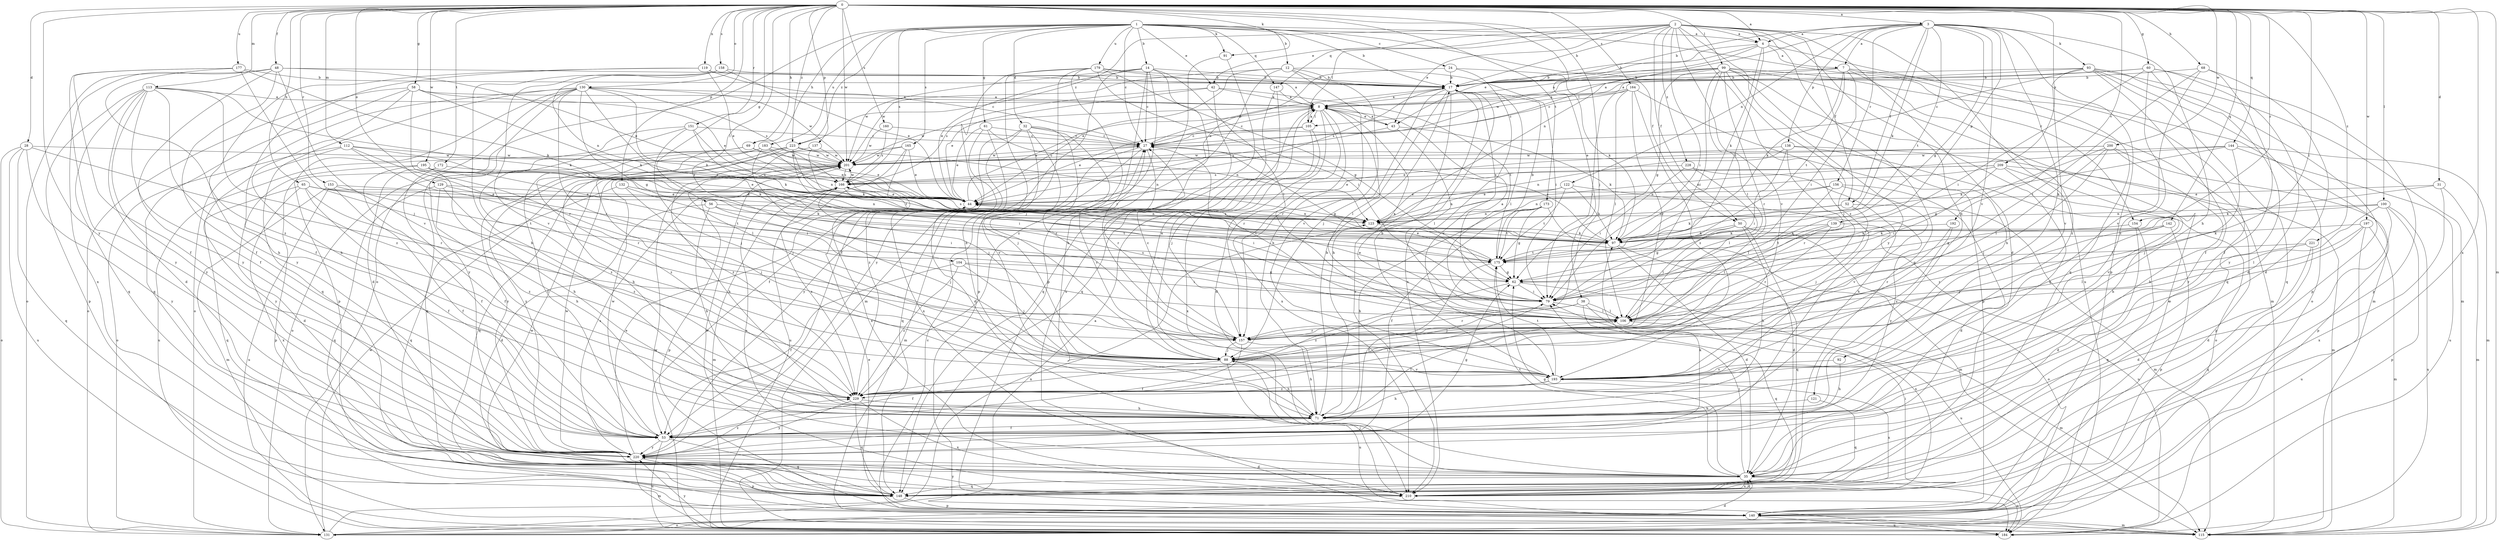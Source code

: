 strict digraph  {
0;
1;
2;
3;
4;
7;
8;
12;
14;
17;
24;
27;
28;
31;
32;
35;
38;
42;
43;
44;
48;
50;
52;
53;
56;
58;
60;
61;
62;
65;
68;
69;
71;
79;
88;
91;
92;
93;
97;
99;
100;
104;
105;
106;
112;
113;
115;
119;
121;
122;
123;
129;
130;
131;
132;
137;
138;
139;
140;
142;
144;
147;
148;
151;
153;
154;
156;
157;
158;
160;
164;
165;
166;
172;
173;
175;
177;
179;
183;
184;
192;
193;
195;
197;
200;
201;
209;
210;
220;
221;
223;
228;
229;
0 -> 3  [label=a];
0 -> 4  [label=a];
0 -> 28  [label=d];
0 -> 31  [label=d];
0 -> 38  [label=e];
0 -> 48  [label=f];
0 -> 56  [label=g];
0 -> 58  [label=g];
0 -> 60  [label=g];
0 -> 65  [label=h];
0 -> 68  [label=h];
0 -> 69  [label=h];
0 -> 79  [label=i];
0 -> 88  [label=j];
0 -> 91  [label=k];
0 -> 99  [label=l];
0 -> 100  [label=l];
0 -> 104  [label=l];
0 -> 112  [label=m];
0 -> 113  [label=m];
0 -> 115  [label=m];
0 -> 119  [label=n];
0 -> 129  [label=o];
0 -> 130  [label=o];
0 -> 132  [label=p];
0 -> 137  [label=p];
0 -> 142  [label=q];
0 -> 144  [label=q];
0 -> 151  [label=r];
0 -> 153  [label=r];
0 -> 154  [label=r];
0 -> 158  [label=s];
0 -> 160  [label=s];
0 -> 164  [label=s];
0 -> 172  [label=t];
0 -> 173  [label=t];
0 -> 177  [label=u];
0 -> 192  [label=v];
0 -> 195  [label=w];
0 -> 197  [label=w];
0 -> 200  [label=w];
0 -> 201  [label=w];
0 -> 209  [label=x];
0 -> 210  [label=x];
0 -> 220  [label=y];
0 -> 221  [label=z];
0 -> 223  [label=z];
1 -> 4  [label=a];
1 -> 12  [label=b];
1 -> 14  [label=b];
1 -> 17  [label=b];
1 -> 24  [label=c];
1 -> 27  [label=c];
1 -> 32  [label=d];
1 -> 42  [label=e];
1 -> 50  [label=f];
1 -> 61  [label=g];
1 -> 69  [label=h];
1 -> 91  [label=k];
1 -> 131  [label=o];
1 -> 147  [label=q];
1 -> 154  [label=r];
1 -> 165  [label=s];
1 -> 166  [label=s];
1 -> 179  [label=u];
1 -> 183  [label=u];
1 -> 223  [label=z];
2 -> 4  [label=a];
2 -> 17  [label=b];
2 -> 35  [label=d];
2 -> 42  [label=e];
2 -> 43  [label=e];
2 -> 50  [label=f];
2 -> 52  [label=f];
2 -> 79  [label=i];
2 -> 105  [label=l];
2 -> 121  [label=n];
2 -> 147  [label=q];
2 -> 148  [label=q];
2 -> 184  [label=u];
2 -> 193  [label=v];
2 -> 220  [label=y];
2 -> 223  [label=z];
2 -> 228  [label=z];
2 -> 229  [label=z];
3 -> 4  [label=a];
3 -> 7  [label=a];
3 -> 17  [label=b];
3 -> 52  [label=f];
3 -> 62  [label=g];
3 -> 71  [label=h];
3 -> 92  [label=k];
3 -> 93  [label=k];
3 -> 97  [label=k];
3 -> 122  [label=n];
3 -> 123  [label=n];
3 -> 138  [label=p];
3 -> 139  [label=p];
3 -> 140  [label=p];
3 -> 156  [label=r];
3 -> 175  [label=t];
3 -> 193  [label=v];
4 -> 7  [label=a];
4 -> 17  [label=b];
4 -> 43  [label=e];
4 -> 97  [label=k];
4 -> 148  [label=q];
4 -> 175  [label=t];
4 -> 201  [label=w];
7 -> 17  [label=b];
7 -> 79  [label=i];
7 -> 97  [label=k];
7 -> 105  [label=l];
7 -> 115  [label=m];
7 -> 148  [label=q];
7 -> 175  [label=t];
7 -> 229  [label=z];
8 -> 27  [label=c];
8 -> 35  [label=d];
8 -> 43  [label=e];
8 -> 105  [label=l];
8 -> 106  [label=l];
8 -> 157  [label=r];
8 -> 201  [label=w];
8 -> 210  [label=x];
12 -> 17  [label=b];
12 -> 44  [label=e];
12 -> 71  [label=h];
12 -> 79  [label=i];
12 -> 193  [label=v];
12 -> 201  [label=w];
12 -> 229  [label=z];
14 -> 17  [label=b];
14 -> 27  [label=c];
14 -> 44  [label=e];
14 -> 71  [label=h];
14 -> 106  [label=l];
14 -> 140  [label=p];
14 -> 157  [label=r];
14 -> 201  [label=w];
14 -> 220  [label=y];
17 -> 8  [label=a];
17 -> 71  [label=h];
17 -> 88  [label=j];
17 -> 106  [label=l];
17 -> 157  [label=r];
17 -> 166  [label=s];
17 -> 193  [label=v];
17 -> 210  [label=x];
24 -> 17  [label=b];
24 -> 44  [label=e];
24 -> 97  [label=k];
24 -> 210  [label=x];
27 -> 17  [label=b];
27 -> 62  [label=g];
27 -> 115  [label=m];
27 -> 148  [label=q];
27 -> 157  [label=r];
27 -> 201  [label=w];
28 -> 131  [label=o];
28 -> 148  [label=q];
28 -> 157  [label=r];
28 -> 184  [label=u];
28 -> 201  [label=w];
28 -> 220  [label=y];
31 -> 44  [label=e];
31 -> 97  [label=k];
31 -> 115  [label=m];
31 -> 210  [label=x];
32 -> 27  [label=c];
32 -> 35  [label=d];
32 -> 53  [label=f];
32 -> 88  [label=j];
32 -> 157  [label=r];
32 -> 193  [label=v];
32 -> 220  [label=y];
35 -> 62  [label=g];
35 -> 79  [label=i];
35 -> 148  [label=q];
35 -> 166  [label=s];
35 -> 175  [label=t];
35 -> 184  [label=u];
35 -> 210  [label=x];
38 -> 88  [label=j];
38 -> 106  [label=l];
38 -> 148  [label=q];
38 -> 157  [label=r];
38 -> 184  [label=u];
42 -> 8  [label=a];
42 -> 44  [label=e];
42 -> 148  [label=q];
42 -> 166  [label=s];
42 -> 175  [label=t];
43 -> 8  [label=a];
43 -> 97  [label=k];
43 -> 106  [label=l];
43 -> 166  [label=s];
44 -> 8  [label=a];
44 -> 123  [label=n];
48 -> 17  [label=b];
48 -> 44  [label=e];
48 -> 53  [label=f];
48 -> 131  [label=o];
48 -> 193  [label=v];
48 -> 210  [label=x];
48 -> 220  [label=y];
50 -> 35  [label=d];
50 -> 62  [label=g];
50 -> 71  [label=h];
50 -> 97  [label=k];
50 -> 106  [label=l];
50 -> 131  [label=o];
52 -> 88  [label=j];
52 -> 97  [label=k];
52 -> 115  [label=m];
52 -> 123  [label=n];
53 -> 62  [label=g];
53 -> 148  [label=q];
53 -> 184  [label=u];
53 -> 201  [label=w];
53 -> 220  [label=y];
56 -> 35  [label=d];
56 -> 71  [label=h];
56 -> 88  [label=j];
56 -> 123  [label=n];
56 -> 175  [label=t];
58 -> 8  [label=a];
58 -> 44  [label=e];
58 -> 71  [label=h];
58 -> 97  [label=k];
58 -> 131  [label=o];
58 -> 148  [label=q];
58 -> 157  [label=r];
60 -> 8  [label=a];
60 -> 17  [label=b];
60 -> 35  [label=d];
60 -> 79  [label=i];
60 -> 140  [label=p];
60 -> 220  [label=y];
60 -> 229  [label=z];
61 -> 27  [label=c];
61 -> 44  [label=e];
61 -> 123  [label=n];
61 -> 210  [label=x];
61 -> 229  [label=z];
62 -> 79  [label=i];
62 -> 210  [label=x];
62 -> 229  [label=z];
65 -> 44  [label=e];
65 -> 53  [label=f];
65 -> 97  [label=k];
65 -> 123  [label=n];
65 -> 148  [label=q];
65 -> 210  [label=x];
65 -> 229  [label=z];
68 -> 17  [label=b];
68 -> 35  [label=d];
68 -> 53  [label=f];
68 -> 106  [label=l];
68 -> 193  [label=v];
69 -> 44  [label=e];
69 -> 184  [label=u];
69 -> 201  [label=w];
69 -> 229  [label=z];
71 -> 17  [label=b];
71 -> 53  [label=f];
71 -> 106  [label=l];
79 -> 8  [label=a];
79 -> 44  [label=e];
79 -> 106  [label=l];
88 -> 8  [label=a];
88 -> 53  [label=f];
88 -> 71  [label=h];
88 -> 184  [label=u];
88 -> 193  [label=v];
91 -> 140  [label=p];
91 -> 184  [label=u];
92 -> 71  [label=h];
92 -> 193  [label=v];
93 -> 8  [label=a];
93 -> 17  [label=b];
93 -> 27  [label=c];
93 -> 53  [label=f];
93 -> 115  [label=m];
93 -> 131  [label=o];
93 -> 140  [label=p];
93 -> 148  [label=q];
93 -> 193  [label=v];
97 -> 27  [label=c];
97 -> 35  [label=d];
97 -> 148  [label=q];
97 -> 166  [label=s];
97 -> 175  [label=t];
99 -> 8  [label=a];
99 -> 17  [label=b];
99 -> 27  [label=c];
99 -> 62  [label=g];
99 -> 71  [label=h];
99 -> 79  [label=i];
99 -> 88  [label=j];
99 -> 106  [label=l];
99 -> 115  [label=m];
99 -> 131  [label=o];
99 -> 148  [label=q];
99 -> 157  [label=r];
100 -> 35  [label=d];
100 -> 62  [label=g];
100 -> 106  [label=l];
100 -> 123  [label=n];
100 -> 140  [label=p];
100 -> 184  [label=u];
104 -> 53  [label=f];
104 -> 62  [label=g];
104 -> 79  [label=i];
104 -> 88  [label=j];
104 -> 229  [label=z];
105 -> 8  [label=a];
105 -> 27  [label=c];
105 -> 44  [label=e];
105 -> 88  [label=j];
105 -> 210  [label=x];
106 -> 8  [label=a];
106 -> 27  [label=c];
106 -> 115  [label=m];
106 -> 157  [label=r];
106 -> 166  [label=s];
112 -> 97  [label=k];
112 -> 106  [label=l];
112 -> 131  [label=o];
112 -> 157  [label=r];
112 -> 201  [label=w];
112 -> 220  [label=y];
113 -> 8  [label=a];
113 -> 35  [label=d];
113 -> 53  [label=f];
113 -> 71  [label=h];
113 -> 97  [label=k];
113 -> 140  [label=p];
113 -> 148  [label=q];
113 -> 220  [label=y];
113 -> 229  [label=z];
115 -> 27  [label=c];
115 -> 220  [label=y];
119 -> 17  [label=b];
119 -> 27  [label=c];
119 -> 44  [label=e];
119 -> 53  [label=f];
119 -> 220  [label=y];
121 -> 71  [label=h];
121 -> 148  [label=q];
122 -> 44  [label=e];
122 -> 97  [label=k];
122 -> 123  [label=n];
122 -> 175  [label=t];
122 -> 220  [label=y];
123 -> 97  [label=k];
123 -> 166  [label=s];
129 -> 44  [label=e];
129 -> 71  [label=h];
129 -> 148  [label=q];
129 -> 175  [label=t];
129 -> 229  [label=z];
130 -> 8  [label=a];
130 -> 35  [label=d];
130 -> 62  [label=g];
130 -> 97  [label=k];
130 -> 131  [label=o];
130 -> 140  [label=p];
130 -> 148  [label=q];
130 -> 157  [label=r];
130 -> 166  [label=s];
130 -> 175  [label=t];
130 -> 201  [label=w];
130 -> 220  [label=y];
131 -> 8  [label=a];
131 -> 35  [label=d];
131 -> 123  [label=n];
131 -> 201  [label=w];
132 -> 44  [label=e];
132 -> 79  [label=i];
132 -> 88  [label=j];
132 -> 148  [label=q];
137 -> 88  [label=j];
137 -> 97  [label=k];
137 -> 201  [label=w];
138 -> 79  [label=i];
138 -> 123  [label=n];
138 -> 131  [label=o];
138 -> 140  [label=p];
138 -> 157  [label=r];
138 -> 201  [label=w];
139 -> 97  [label=k];
139 -> 106  [label=l];
139 -> 157  [label=r];
139 -> 175  [label=t];
139 -> 184  [label=u];
140 -> 44  [label=e];
140 -> 115  [label=m];
140 -> 131  [label=o];
140 -> 184  [label=u];
142 -> 88  [label=j];
142 -> 97  [label=k];
142 -> 140  [label=p];
142 -> 157  [label=r];
144 -> 88  [label=j];
144 -> 97  [label=k];
144 -> 115  [label=m];
144 -> 123  [label=n];
144 -> 184  [label=u];
144 -> 201  [label=w];
147 -> 8  [label=a];
147 -> 148  [label=q];
147 -> 157  [label=r];
148 -> 140  [label=p];
148 -> 201  [label=w];
151 -> 27  [label=c];
151 -> 88  [label=j];
151 -> 97  [label=k];
151 -> 123  [label=n];
151 -> 131  [label=o];
151 -> 148  [label=q];
153 -> 44  [label=e];
153 -> 53  [label=f];
153 -> 115  [label=m];
153 -> 175  [label=t];
153 -> 184  [label=u];
154 -> 35  [label=d];
154 -> 97  [label=k];
154 -> 148  [label=q];
156 -> 35  [label=d];
156 -> 44  [label=e];
156 -> 106  [label=l];
156 -> 123  [label=n];
156 -> 193  [label=v];
157 -> 27  [label=c];
157 -> 53  [label=f];
157 -> 71  [label=h];
157 -> 88  [label=j];
158 -> 17  [label=b];
158 -> 44  [label=e];
158 -> 71  [label=h];
158 -> 123  [label=n];
158 -> 193  [label=v];
160 -> 27  [label=c];
160 -> 166  [label=s];
160 -> 201  [label=w];
164 -> 8  [label=a];
164 -> 27  [label=c];
164 -> 79  [label=i];
164 -> 106  [label=l];
164 -> 140  [label=p];
164 -> 157  [label=r];
164 -> 229  [label=z];
165 -> 44  [label=e];
165 -> 184  [label=u];
165 -> 201  [label=w];
165 -> 210  [label=x];
165 -> 220  [label=y];
166 -> 44  [label=e];
166 -> 79  [label=i];
166 -> 115  [label=m];
166 -> 140  [label=p];
166 -> 201  [label=w];
166 -> 229  [label=z];
172 -> 53  [label=f];
172 -> 140  [label=p];
172 -> 166  [label=s];
173 -> 53  [label=f];
173 -> 62  [label=g];
173 -> 71  [label=h];
173 -> 115  [label=m];
173 -> 123  [label=n];
173 -> 175  [label=t];
175 -> 17  [label=b];
175 -> 44  [label=e];
175 -> 53  [label=f];
175 -> 62  [label=g];
177 -> 17  [label=b];
177 -> 53  [label=f];
177 -> 88  [label=j];
177 -> 97  [label=k];
177 -> 220  [label=y];
177 -> 229  [label=z];
179 -> 8  [label=a];
179 -> 17  [label=b];
179 -> 53  [label=f];
179 -> 62  [label=g];
179 -> 71  [label=h];
179 -> 79  [label=i];
179 -> 88  [label=j];
179 -> 115  [label=m];
183 -> 44  [label=e];
183 -> 53  [label=f];
183 -> 88  [label=j];
183 -> 123  [label=n];
183 -> 201  [label=w];
183 -> 229  [label=z];
184 -> 201  [label=w];
192 -> 97  [label=k];
192 -> 157  [label=r];
192 -> 193  [label=v];
193 -> 17  [label=b];
193 -> 27  [label=c];
193 -> 71  [label=h];
193 -> 175  [label=t];
193 -> 210  [label=x];
193 -> 229  [label=z];
195 -> 35  [label=d];
195 -> 44  [label=e];
195 -> 53  [label=f];
195 -> 71  [label=h];
195 -> 79  [label=i];
195 -> 166  [label=s];
197 -> 97  [label=k];
197 -> 115  [label=m];
197 -> 157  [label=r];
197 -> 184  [label=u];
197 -> 193  [label=v];
200 -> 44  [label=e];
200 -> 62  [label=g];
200 -> 71  [label=h];
200 -> 88  [label=j];
200 -> 106  [label=l];
200 -> 140  [label=p];
200 -> 201  [label=w];
201 -> 27  [label=c];
201 -> 71  [label=h];
201 -> 148  [label=q];
201 -> 166  [label=s];
209 -> 44  [label=e];
209 -> 71  [label=h];
209 -> 79  [label=i];
209 -> 115  [label=m];
209 -> 123  [label=n];
209 -> 166  [label=s];
209 -> 193  [label=v];
210 -> 35  [label=d];
210 -> 79  [label=i];
210 -> 88  [label=j];
210 -> 201  [label=w];
210 -> 220  [label=y];
220 -> 35  [label=d];
220 -> 44  [label=e];
220 -> 97  [label=k];
220 -> 115  [label=m];
220 -> 140  [label=p];
220 -> 166  [label=s];
220 -> 201  [label=w];
220 -> 229  [label=z];
221 -> 35  [label=d];
221 -> 106  [label=l];
221 -> 148  [label=q];
221 -> 175  [label=t];
223 -> 71  [label=h];
223 -> 79  [label=i];
223 -> 123  [label=n];
223 -> 175  [label=t];
223 -> 201  [label=w];
223 -> 220  [label=y];
223 -> 229  [label=z];
228 -> 71  [label=h];
228 -> 79  [label=i];
228 -> 106  [label=l];
228 -> 166  [label=s];
229 -> 71  [label=h];
229 -> 79  [label=i];
229 -> 148  [label=q];
229 -> 210  [label=x];
229 -> 220  [label=y];
}
